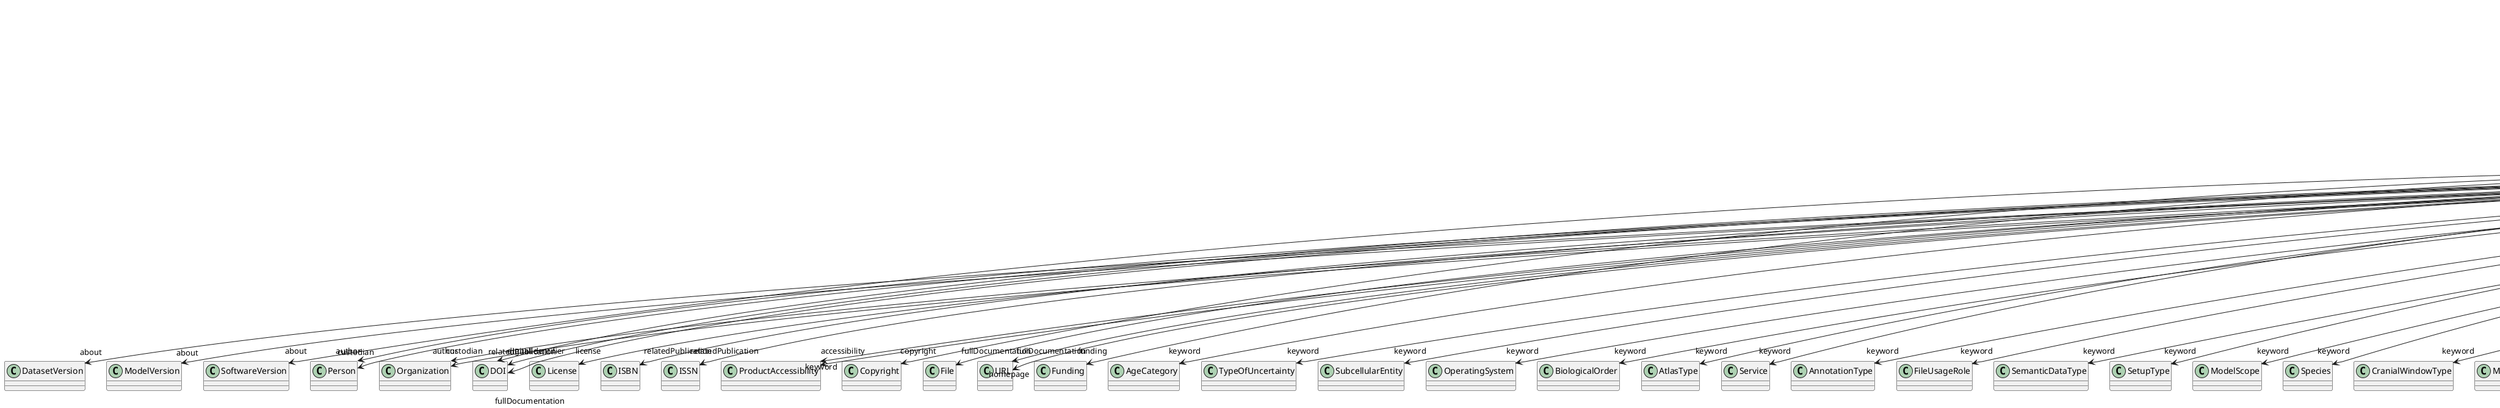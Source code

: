 @startuml
class LivePaperVersion {
+about
+author
+lastModified
+digitalIdentifier
+isAlternativeVersionOf
+isNewVersionOf
+license
+relatedPublication
+accessibility
+copyright
+custodian
+description
+fullDocumentation
+fullName
+funding
+homepage
+howToCite
+keyword
+otherContribution
+releaseDate
+repository
+shortName
+supportChannel
+versionIdentifier
+versionInnovation

}
LivePaperVersion -d-> "about" DatasetVersion
LivePaperVersion -d-> "about" ModelVersion
LivePaperVersion -d-> "about" SoftwareVersion
LivePaperVersion -d-> "author" Person
LivePaperVersion -d-> "author" Organization
LivePaperVersion -d-> "digitalIdentifier" DOI
LivePaperVersion -d-> "isAlternativeVersionOf" LivePaperVersion
LivePaperVersion -d-> "isNewVersionOf" LivePaperVersion
LivePaperVersion -d-> "license" License
LivePaperVersion -d-> "relatedPublication" DOI
LivePaperVersion -d-> "relatedPublication" ISBN
LivePaperVersion -d-> "relatedPublication" ISSN
LivePaperVersion -d-> "accessibility" ProductAccessibility
LivePaperVersion -d-> "copyright" Copyright
LivePaperVersion -d-> "custodian" Person
LivePaperVersion -d-> "custodian" Organization
LivePaperVersion -d-> "fullDocumentation" DOI
LivePaperVersion -d-> "fullDocumentation" File
LivePaperVersion -d-> "fullDocumentation" URL
LivePaperVersion -d-> "funding" Funding
LivePaperVersion -d-> "homepage" URL
LivePaperVersion -d-> "keyword" AgeCategory
LivePaperVersion -d-> "keyword" TypeOfUncertainty
LivePaperVersion -d-> "keyword" SubcellularEntity
LivePaperVersion -d-> "keyword" OperatingSystem
LivePaperVersion -d-> "keyword" BiologicalOrder
LivePaperVersion -d-> "keyword" AtlasType
LivePaperVersion -d-> "keyword" Service
LivePaperVersion -d-> "keyword" AnnotationType
LivePaperVersion -d-> "keyword" FileUsageRole
LivePaperVersion -d-> "keyword" SemanticDataType
LivePaperVersion -d-> "keyword" SetupType
LivePaperVersion -d-> "keyword" ProductAccessibility
LivePaperVersion -d-> "keyword" ModelScope
LivePaperVersion -d-> "keyword" Species
LivePaperVersion -d-> "keyword" CranialWindowType
LivePaperVersion -d-> "keyword" ModelAbstractionLevel
LivePaperVersion -d-> "keyword" AnatomicalAxesOrientation
LivePaperVersion -d-> "keyword" MetaDataModelType
LivePaperVersion -d-> "keyword" DataType
LivePaperVersion -d-> "keyword" SubjectAttribute
LivePaperVersion -d-> "keyword" FileRepositoryType
LivePaperVersion -d-> "keyword" PatchClampVariation
LivePaperVersion -d-> "keyword" UBERONParcellation
LivePaperVersion -d-> "keyword" Technique
LivePaperVersion -d-> "keyword" BreedingType
LivePaperVersion -d-> "keyword" Handedness
LivePaperVersion -d-> "keyword" ProgrammingLanguage
LivePaperVersion -d-> "keyword" UnitOfMeasurement
LivePaperVersion -d-> "keyword" TermSuggestion
LivePaperVersion -d-> "keyword" OperatingDevice
LivePaperVersion -d-> "keyword" DeviceType
LivePaperVersion -d-> "keyword" DiseaseModel
LivePaperVersion -d-> "keyword" TissueSampleType
LivePaperVersion -d-> "keyword" Laterality
LivePaperVersion -d-> "keyword" Disease
LivePaperVersion -d-> "keyword" SoftwareFeature
LivePaperVersion -d-> "keyword" QualitativeOverlap
LivePaperVersion -d-> "keyword" EthicsAssessment
LivePaperVersion -d-> "keyword" CellType
LivePaperVersion -d-> "keyword" Terminology
LivePaperVersion -d-> "keyword" DifferenceMeasure
LivePaperVersion -d-> "keyword" Language
LivePaperVersion -d-> "keyword" MeasuredQuantity
LivePaperVersion -d-> "keyword" BiologicalSex
LivePaperVersion -d-> "keyword" StimulusType
LivePaperVersion -d-> "keyword" TissueSampleAttribute
LivePaperVersion -d-> "keyword" SoftwareApplicationCategory
LivePaperVersion -d-> "keyword" CellCultureType
LivePaperVersion -d-> "keyword" ExperimentalApproach
LivePaperVersion -d-> "keyword" CriteriaQualityType
LivePaperVersion -d-> "keyword" MolecularEntity
LivePaperVersion -d-> "keyword" Organ
LivePaperVersion -d-> "keyword" ContributionType
LivePaperVersion -d-> "keyword" ActionStatusType
LivePaperVersion -d-> "keyword" FileBundleGrouping
LivePaperVersion -d-> "keyword" AnatomicalPlane
LivePaperVersion -d-> "keyword" ChemicalMixtureType
LivePaperVersion -d-> "keyword" PreparationType
LivePaperVersion -d-> "keyword" GeneticStrainType
LivePaperVersion -d-> "keyword" StimulationApproach
LivePaperVersion -d-> "otherContribution" Contribution
LivePaperVersion -d-> "repository" FileRepository

@enduml